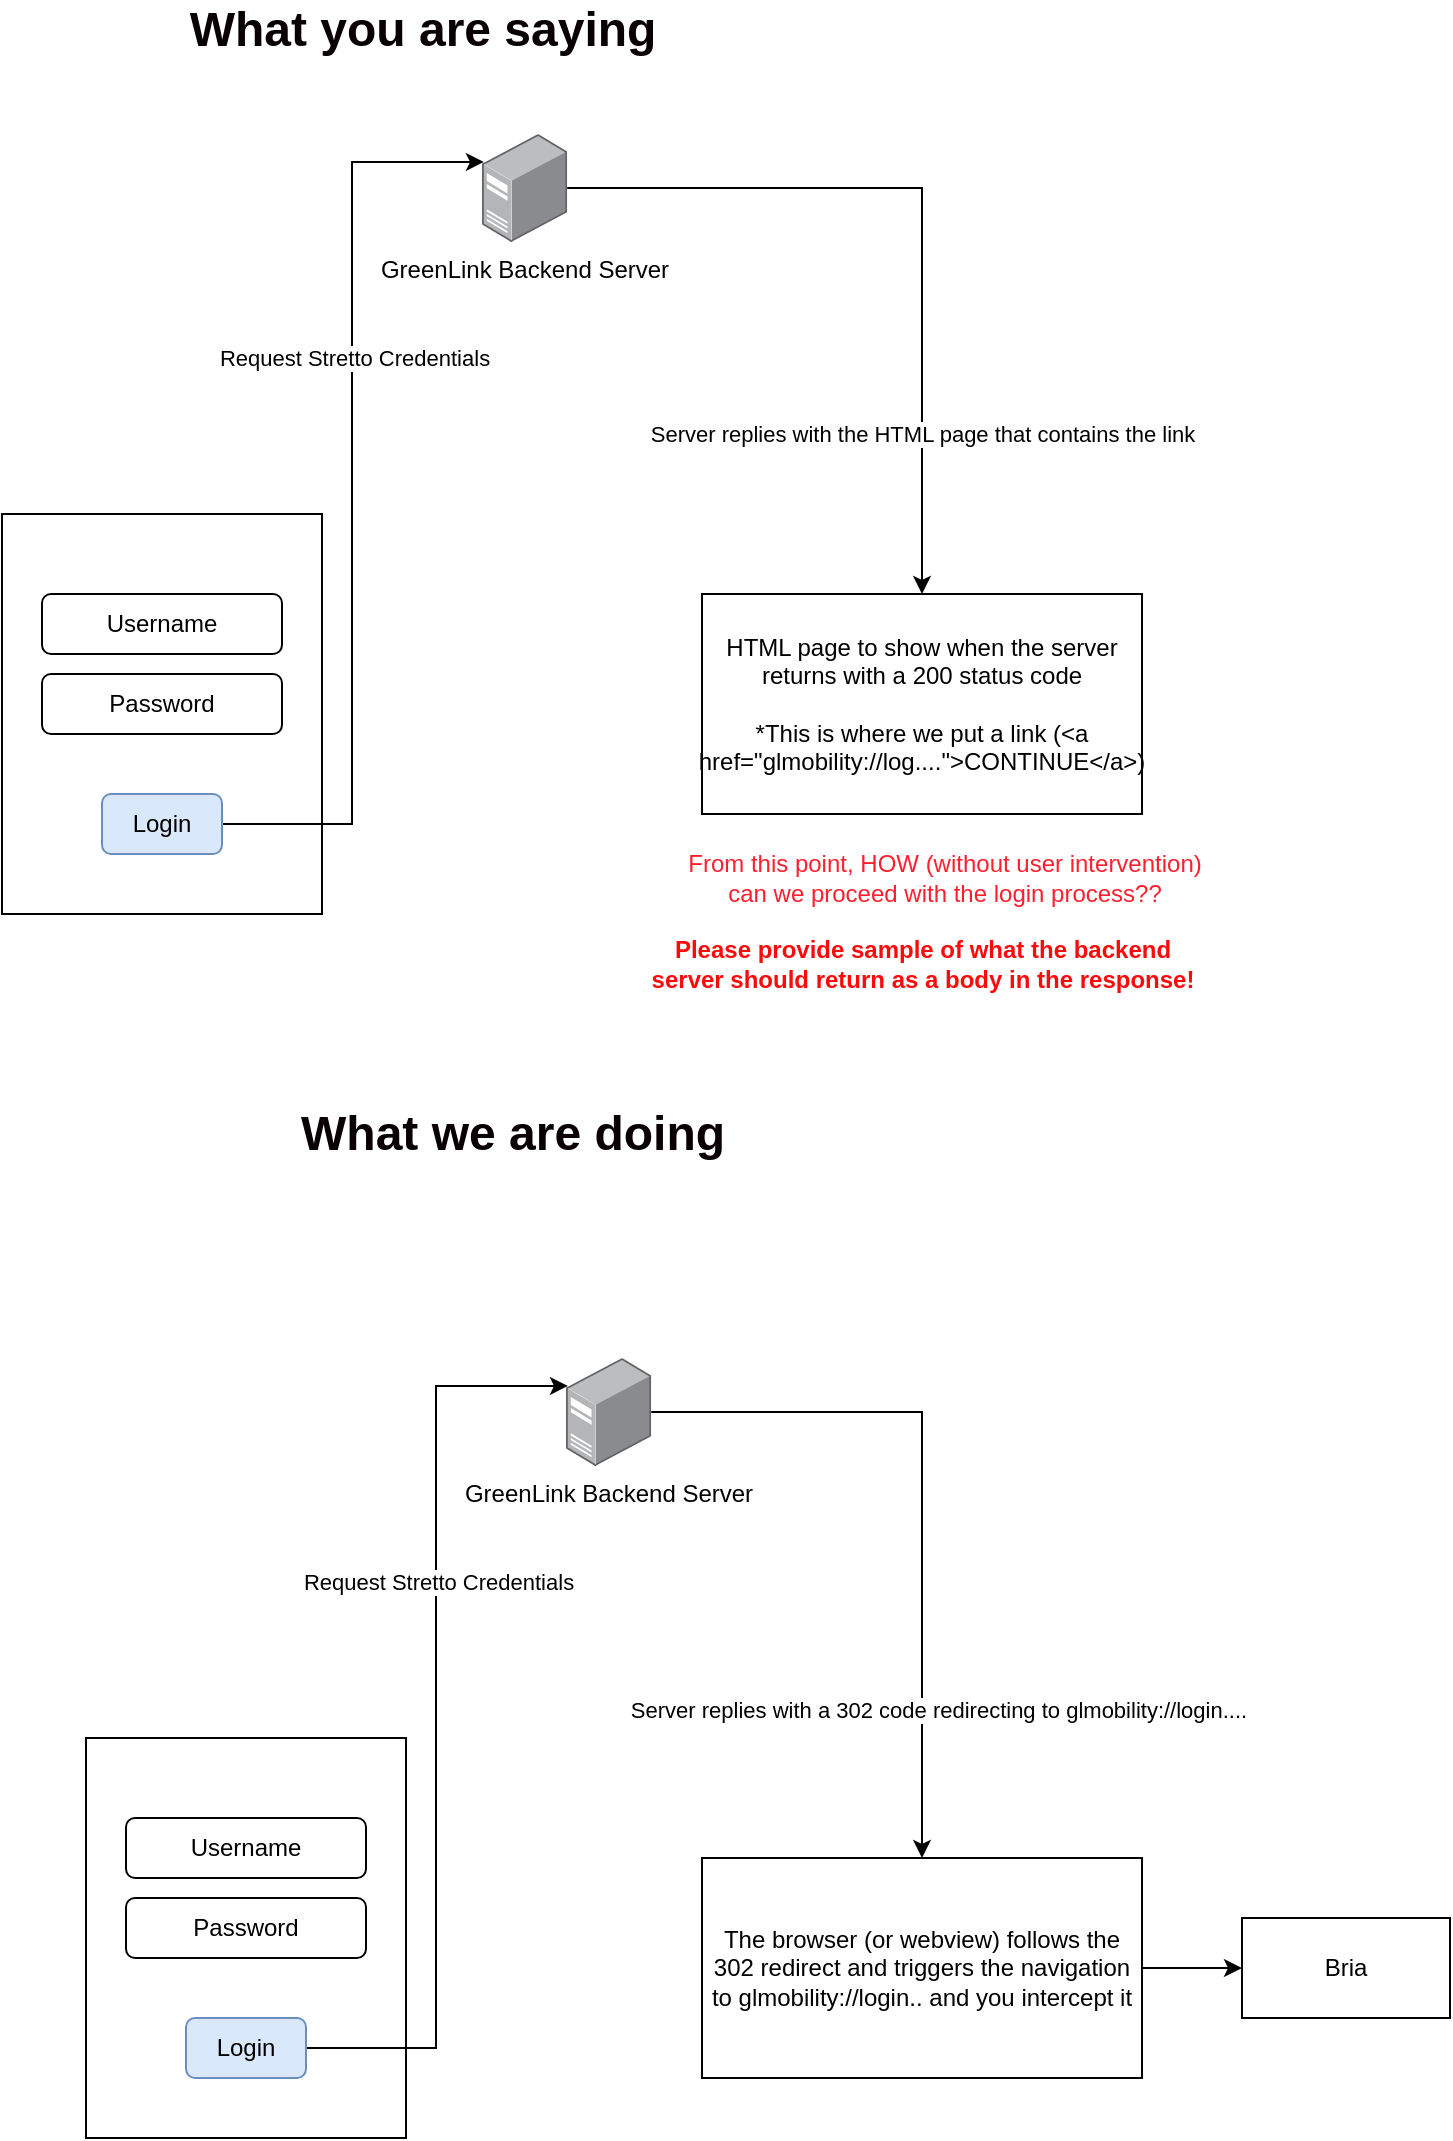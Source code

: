 <mxfile version="13.1.14" type="device"><diagram id="cD3UxgclZfoaNFkf7ILw" name="Page-1"><mxGraphModel dx="1422" dy="856" grid="1" gridSize="10" guides="1" tooltips="1" connect="1" arrows="1" fold="1" page="1" pageScale="1" pageWidth="850" pageHeight="1100" math="0" shadow="0"><root><mxCell id="0"/><mxCell id="1" parent="0"/><mxCell id="muMhJltdA26CYPfQPsJd-2" value="" style="rounded=0;whiteSpace=wrap;html=1;" vertex="1" parent="1"><mxGeometry x="80" y="300" width="160" height="200" as="geometry"/></mxCell><mxCell id="muMhJltdA26CYPfQPsJd-3" value="Username" style="rounded=1;whiteSpace=wrap;html=1;" vertex="1" parent="1"><mxGeometry x="100" y="340" width="120" height="30" as="geometry"/></mxCell><mxCell id="muMhJltdA26CYPfQPsJd-4" value="Password" style="rounded=1;whiteSpace=wrap;html=1;" vertex="1" parent="1"><mxGeometry x="100" y="380" width="120" height="30" as="geometry"/></mxCell><mxCell id="muMhJltdA26CYPfQPsJd-10" style="edgeStyle=orthogonalEdgeStyle;rounded=0;orthogonalLoop=1;jettySize=auto;html=1;exitX=1;exitY=0.5;exitDx=0;exitDy=0;entryX=0.023;entryY=0.259;entryDx=0;entryDy=0;entryPerimeter=0;" edge="1" parent="1" source="muMhJltdA26CYPfQPsJd-5" target="muMhJltdA26CYPfQPsJd-8"><mxGeometry relative="1" as="geometry"/></mxCell><mxCell id="muMhJltdA26CYPfQPsJd-11" value="Request Stretto Credentials&lt;br&gt;" style="edgeLabel;html=1;align=center;verticalAlign=middle;resizable=0;points=[];" vertex="1" connectable="0" parent="muMhJltdA26CYPfQPsJd-10"><mxGeometry x="0.29" y="-1" relative="1" as="geometry"><mxPoint as="offset"/></mxGeometry></mxCell><mxCell id="muMhJltdA26CYPfQPsJd-5" value="Login" style="rounded=1;whiteSpace=wrap;html=1;fillColor=#dae8fc;strokeColor=#6c8ebf;" vertex="1" parent="1"><mxGeometry x="130" y="440" width="60" height="30" as="geometry"/></mxCell><mxCell id="muMhJltdA26CYPfQPsJd-16" style="edgeStyle=orthogonalEdgeStyle;rounded=0;orthogonalLoop=1;jettySize=auto;html=1;" edge="1" parent="1" source="muMhJltdA26CYPfQPsJd-8" target="muMhJltdA26CYPfQPsJd-12"><mxGeometry relative="1" as="geometry"/></mxCell><mxCell id="muMhJltdA26CYPfQPsJd-17" value="Server replies with the HTML page that contains the link&lt;br&gt;" style="edgeLabel;html=1;align=center;verticalAlign=middle;resizable=0;points=[];" vertex="1" connectable="0" parent="muMhJltdA26CYPfQPsJd-16"><mxGeometry x="0.25" y="4" relative="1" as="geometry"><mxPoint x="-4" y="62.4" as="offset"/></mxGeometry></mxCell><mxCell id="muMhJltdA26CYPfQPsJd-8" value="GreenLink Backend Server" style="points=[];aspect=fixed;html=1;align=center;shadow=0;dashed=0;image;image=img/lib/allied_telesis/computer_and_terminals/Server_Desktop.svg;" vertex="1" parent="1"><mxGeometry x="320" y="110" width="42.6" height="54" as="geometry"/></mxCell><mxCell id="muMhJltdA26CYPfQPsJd-12" value="HTML page to show when the server returns with a 200 status code&lt;br&gt;&lt;br&gt;*This is where we put a link (&amp;lt;a href=&quot;glmobility://log....&quot;&amp;gt;CONTINUE&amp;lt;/a&amp;gt;)" style="rounded=0;whiteSpace=wrap;html=1;" vertex="1" parent="1"><mxGeometry x="430" y="340" width="220" height="110" as="geometry"/></mxCell><mxCell id="muMhJltdA26CYPfQPsJd-19" value="&lt;font color=&quot;#ff1f2e&quot;&gt;From this point, HOW (without user intervention) &lt;br&gt;can we proceed with the login process??&lt;/font&gt;" style="text;html=1;align=center;verticalAlign=middle;resizable=0;points=[];autosize=1;" vertex="1" parent="1"><mxGeometry x="416" y="467" width="270" height="30" as="geometry"/></mxCell><mxCell id="muMhJltdA26CYPfQPsJd-20" value="&lt;font size=&quot;1&quot; color=&quot;#080002&quot;&gt;&lt;b style=&quot;font-size: 24px&quot;&gt;What you are saying&lt;/b&gt;&lt;/font&gt;" style="text;html=1;align=center;verticalAlign=middle;resizable=0;points=[];autosize=1;" vertex="1" parent="1"><mxGeometry x="165" y="48" width="250" height="20" as="geometry"/></mxCell><mxCell id="muMhJltdA26CYPfQPsJd-21" value="&lt;font size=&quot;1&quot; color=&quot;#080002&quot;&gt;&lt;b style=&quot;font-size: 24px&quot;&gt;What we are doing&lt;br&gt;&lt;/b&gt;&lt;/font&gt;" style="text;html=1;align=center;verticalAlign=middle;resizable=0;points=[];autosize=1;" vertex="1" parent="1"><mxGeometry x="220" y="600" width="230" height="20" as="geometry"/></mxCell><mxCell id="muMhJltdA26CYPfQPsJd-22" value="" style="rounded=0;whiteSpace=wrap;html=1;" vertex="1" parent="1"><mxGeometry x="122" y="912" width="160" height="200" as="geometry"/></mxCell><mxCell id="muMhJltdA26CYPfQPsJd-23" value="Username" style="rounded=1;whiteSpace=wrap;html=1;" vertex="1" parent="1"><mxGeometry x="142" y="952" width="120" height="30" as="geometry"/></mxCell><mxCell id="muMhJltdA26CYPfQPsJd-24" value="Password" style="rounded=1;whiteSpace=wrap;html=1;" vertex="1" parent="1"><mxGeometry x="142" y="992" width="120" height="30" as="geometry"/></mxCell><mxCell id="muMhJltdA26CYPfQPsJd-25" style="edgeStyle=orthogonalEdgeStyle;rounded=0;orthogonalLoop=1;jettySize=auto;html=1;exitX=1;exitY=0.5;exitDx=0;exitDy=0;entryX=0.023;entryY=0.259;entryDx=0;entryDy=0;entryPerimeter=0;" edge="1" parent="1" source="muMhJltdA26CYPfQPsJd-27" target="muMhJltdA26CYPfQPsJd-30"><mxGeometry relative="1" as="geometry"/></mxCell><mxCell id="muMhJltdA26CYPfQPsJd-26" value="Request Stretto Credentials&lt;br&gt;" style="edgeLabel;html=1;align=center;verticalAlign=middle;resizable=0;points=[];" vertex="1" connectable="0" parent="muMhJltdA26CYPfQPsJd-25"><mxGeometry x="0.29" y="-1" relative="1" as="geometry"><mxPoint as="offset"/></mxGeometry></mxCell><mxCell id="muMhJltdA26CYPfQPsJd-27" value="Login" style="rounded=1;whiteSpace=wrap;html=1;fillColor=#dae8fc;strokeColor=#6c8ebf;" vertex="1" parent="1"><mxGeometry x="172" y="1052" width="60" height="30" as="geometry"/></mxCell><mxCell id="muMhJltdA26CYPfQPsJd-28" style="edgeStyle=orthogonalEdgeStyle;rounded=0;orthogonalLoop=1;jettySize=auto;html=1;" edge="1" parent="1" source="muMhJltdA26CYPfQPsJd-30" target="muMhJltdA26CYPfQPsJd-31"><mxGeometry relative="1" as="geometry"/></mxCell><mxCell id="muMhJltdA26CYPfQPsJd-29" value="Server replies with a 302 code redirecting to glmobility://login...." style="edgeLabel;html=1;align=center;verticalAlign=middle;resizable=0;points=[];" vertex="1" connectable="0" parent="muMhJltdA26CYPfQPsJd-28"><mxGeometry x="0.25" y="4" relative="1" as="geometry"><mxPoint x="4" y="60.4" as="offset"/></mxGeometry></mxCell><mxCell id="muMhJltdA26CYPfQPsJd-30" value="GreenLink Backend Server" style="points=[];aspect=fixed;html=1;align=center;shadow=0;dashed=0;image;image=img/lib/allied_telesis/computer_and_terminals/Server_Desktop.svg;" vertex="1" parent="1"><mxGeometry x="362" y="722" width="42.6" height="54" as="geometry"/></mxCell><mxCell id="muMhJltdA26CYPfQPsJd-36" style="edgeStyle=orthogonalEdgeStyle;rounded=0;orthogonalLoop=1;jettySize=auto;html=1;exitX=1;exitY=0.5;exitDx=0;exitDy=0;entryX=0;entryY=0.5;entryDx=0;entryDy=0;" edge="1" parent="1" source="muMhJltdA26CYPfQPsJd-31" target="muMhJltdA26CYPfQPsJd-35"><mxGeometry relative="1" as="geometry"/></mxCell><mxCell id="muMhJltdA26CYPfQPsJd-31" value="The browser (or webview) follows the 302 redirect and triggers the navigation to glmobility://login.. and you intercept it" style="rounded=0;whiteSpace=wrap;html=1;" vertex="1" parent="1"><mxGeometry x="430" y="972" width="220" height="110" as="geometry"/></mxCell><mxCell id="muMhJltdA26CYPfQPsJd-35" value="Bria" style="rounded=0;whiteSpace=wrap;html=1;" vertex="1" parent="1"><mxGeometry x="700" y="1002" width="104" height="50" as="geometry"/></mxCell><mxCell id="muMhJltdA26CYPfQPsJd-38" value="&lt;font color=&quot;#ff0a0a&quot;&gt;&lt;b&gt;Please provide sample of what the backend &lt;br&gt;server should return as a body in the response!&lt;/b&gt;&lt;/font&gt;" style="text;html=1;align=center;verticalAlign=middle;resizable=0;points=[];autosize=1;" vertex="1" parent="1"><mxGeometry x="395" y="510" width="290" height="30" as="geometry"/></mxCell></root></mxGraphModel></diagram></mxfile>